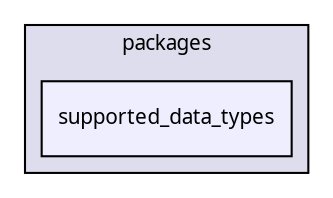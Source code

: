 digraph "packages/security/packages/supported_data_types/" {
  compound=true
  node [ fontsize="10", fontname="FreeSans.ttf"];
  edge [ labelfontsize="10", labelfontname="FreeSans.ttf"];
  subgraph clusterdir_239b67bf3a78692e33020e1f677189dc {
    graph [ bgcolor="#ddddee", pencolor="black", label="packages" fontname="FreeSans.ttf", fontsize="10", URL="dir_239b67bf3a78692e33020e1f677189dc.html"]
  dir_c3fa0175de0580c4cb493975f312bf33 [shape=box, label="supported_data_types", style="filled", fillcolor="#eeeeff", pencolor="black", URL="dir_c3fa0175de0580c4cb493975f312bf33.html"];
  }
}
